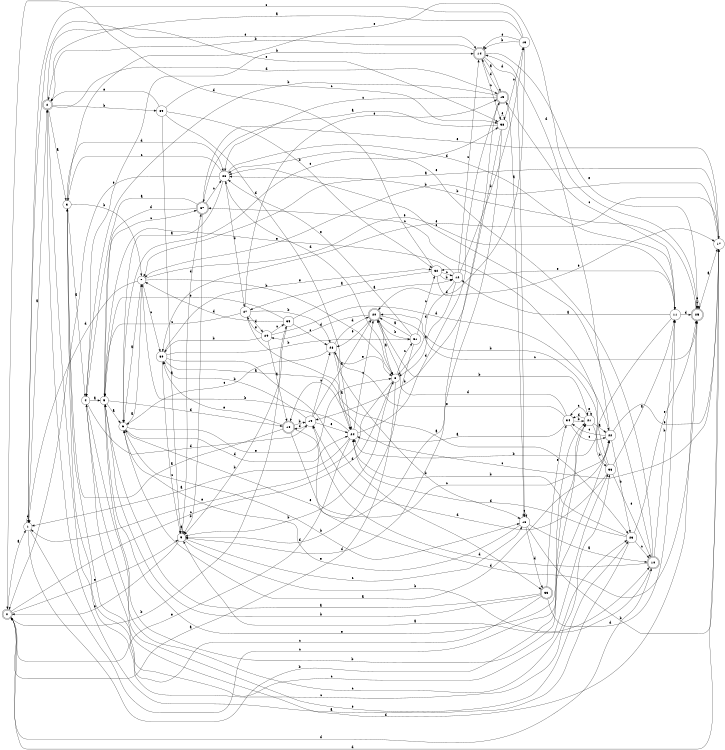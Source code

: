 digraph n32_5 {
__start0 [label="" shape="none"];

rankdir=LR;
size="8,5";

s0 [style="rounded,filled", color="black", fillcolor="white" shape="doublecircle", label="0"];
s1 [style="filled", color="black", fillcolor="white" shape="circle", label="1"];
s2 [style="rounded,filled", color="black", fillcolor="white" shape="doublecircle", label="2"];
s3 [style="filled", color="black", fillcolor="white" shape="circle", label="3"];
s4 [style="filled", color="black", fillcolor="white" shape="circle", label="4"];
s5 [style="filled", color="black", fillcolor="white" shape="circle", label="5"];
s6 [style="filled", color="black", fillcolor="white" shape="circle", label="6"];
s7 [style="filled", color="black", fillcolor="white" shape="circle", label="7"];
s8 [style="filled", color="black", fillcolor="white" shape="circle", label="8"];
s9 [style="filled", color="black", fillcolor="white" shape="circle", label="9"];
s10 [style="rounded,filled", color="black", fillcolor="white" shape="doublecircle", label="10"];
s11 [style="filled", color="black", fillcolor="white" shape="circle", label="11"];
s12 [style="filled", color="black", fillcolor="white" shape="circle", label="12"];
s13 [style="filled", color="black", fillcolor="white" shape="circle", label="13"];
s14 [style="rounded,filled", color="black", fillcolor="white" shape="doublecircle", label="14"];
s15 [style="rounded,filled", color="black", fillcolor="white" shape="doublecircle", label="15"];
s16 [style="filled", color="black", fillcolor="white" shape="circle", label="16"];
s17 [style="filled", color="black", fillcolor="white" shape="circle", label="17"];
s18 [style="rounded,filled", color="black", fillcolor="white" shape="doublecircle", label="18"];
s19 [style="filled", color="black", fillcolor="white" shape="circle", label="19"];
s20 [style="rounded,filled", color="black", fillcolor="white" shape="doublecircle", label="20"];
s21 [style="filled", color="black", fillcolor="white" shape="circle", label="21"];
s22 [style="filled", color="black", fillcolor="white" shape="circle", label="22"];
s23 [style="filled", color="black", fillcolor="white" shape="circle", label="23"];
s24 [style="filled", color="black", fillcolor="white" shape="circle", label="24"];
s25 [style="rounded,filled", color="black", fillcolor="white" shape="doublecircle", label="25"];
s26 [style="filled", color="black", fillcolor="white" shape="circle", label="26"];
s27 [style="filled", color="black", fillcolor="white" shape="circle", label="27"];
s28 [style="filled", color="black", fillcolor="white" shape="circle", label="28"];
s29 [style="filled", color="black", fillcolor="white" shape="circle", label="29"];
s30 [style="filled", color="black", fillcolor="white" shape="circle", label="30"];
s31 [style="filled", color="black", fillcolor="white" shape="circle", label="31"];
s32 [style="filled", color="black", fillcolor="white" shape="circle", label="32"];
s33 [style="rounded,filled", color="black", fillcolor="white" shape="doublecircle", label="33"];
s34 [style="filled", color="black", fillcolor="white" shape="circle", label="34"];
s35 [style="filled", color="black", fillcolor="white" shape="circle", label="35"];
s36 [style="filled", color="black", fillcolor="white" shape="circle", label="36"];
s37 [style="rounded,filled", color="black", fillcolor="white" shape="doublecircle", label="37"];
s38 [style="filled", color="black", fillcolor="white" shape="circle", label="38"];
s39 [style="filled", color="black", fillcolor="white" shape="circle", label="39"];
s0 -> s1 [label="a"];
s0 -> s35 [label="b"];
s0 -> s8 [label="c"];
s0 -> s10 [label="d"];
s0 -> s9 [label="e"];
s1 -> s2 [label="a"];
s1 -> s21 [label="b"];
s1 -> s21 [label="c"];
s1 -> s1 [label="d"];
s1 -> s14 [label="e"];
s2 -> s3 [label="a"];
s2 -> s39 [label="b"];
s2 -> s36 [label="c"];
s2 -> s15 [label="d"];
s2 -> s38 [label="e"];
s3 -> s4 [label="a"];
s3 -> s7 [label="b"];
s3 -> s36 [label="c"];
s3 -> s26 [label="d"];
s3 -> s25 [label="e"];
s4 -> s5 [label="a"];
s4 -> s14 [label="b"];
s4 -> s23 [label="c"];
s4 -> s19 [label="d"];
s4 -> s23 [label="e"];
s5 -> s6 [label="a"];
s5 -> s22 [label="b"];
s5 -> s37 [label="c"];
s5 -> s18 [label="d"];
s5 -> s21 [label="e"];
s6 -> s7 [label="a"];
s6 -> s16 [label="b"];
s6 -> s38 [label="c"];
s6 -> s24 [label="d"];
s6 -> s8 [label="e"];
s7 -> s6 [label="a"];
s7 -> s8 [label="b"];
s7 -> s30 [label="c"];
s7 -> s1 [label="d"];
s7 -> s11 [label="e"];
s8 -> s0 [label="a"];
s8 -> s9 [label="b"];
s8 -> s31 [label="c"];
s8 -> s26 [label="d"];
s8 -> s1 [label="e"];
s9 -> s9 [label="a"];
s9 -> s10 [label="b"];
s9 -> s16 [label="c"];
s9 -> s37 [label="d"];
s9 -> s0 [label="e"];
s10 -> s9 [label="a"];
s10 -> s11 [label="b"];
s10 -> s26 [label="c"];
s10 -> s19 [label="d"];
s10 -> s26 [label="e"];
s11 -> s12 [label="a"];
s11 -> s24 [label="b"];
s11 -> s15 [label="c"];
s11 -> s25 [label="d"];
s11 -> s32 [label="e"];
s12 -> s8 [label="a"];
s12 -> s13 [label="b"];
s12 -> s14 [label="c"];
s12 -> s8 [label="d"];
s12 -> s5 [label="e"];
s13 -> s2 [label="a"];
s13 -> s14 [label="b"];
s13 -> s1 [label="c"];
s13 -> s20 [label="d"];
s13 -> s14 [label="e"];
s14 -> s15 [label="a"];
s14 -> s2 [label="b"];
s14 -> s38 [label="c"];
s14 -> s16 [label="d"];
s14 -> s25 [label="e"];
s15 -> s16 [label="a"];
s15 -> s4 [label="b"];
s15 -> s26 [label="c"];
s15 -> s14 [label="d"];
s15 -> s6 [label="e"];
s16 -> s10 [label="a"];
s16 -> s17 [label="b"];
s16 -> s16 [label="c"];
s16 -> s33 [label="d"];
s16 -> s6 [label="e"];
s17 -> s7 [label="a"];
s17 -> s7 [label="b"];
s17 -> s18 [label="c"];
s17 -> s0 [label="d"];
s17 -> s30 [label="e"];
s18 -> s3 [label="a"];
s18 -> s19 [label="b"];
s18 -> s22 [label="c"];
s18 -> s25 [label="d"];
s18 -> s30 [label="e"];
s19 -> s20 [label="a"];
s19 -> s30 [label="b"];
s19 -> s28 [label="c"];
s19 -> s18 [label="d"];
s19 -> s24 [label="e"];
s20 -> s8 [label="a"];
s20 -> s21 [label="b"];
s20 -> s25 [label="c"];
s20 -> s29 [label="d"];
s20 -> s28 [label="e"];
s21 -> s22 [label="a"];
s21 -> s36 [label="b"];
s21 -> s34 [label="c"];
s21 -> s34 [label="d"];
s21 -> s21 [label="e"];
s22 -> s6 [label="a"];
s22 -> s23 [label="b"];
s22 -> s34 [label="c"];
s22 -> s14 [label="d"];
s22 -> s17 [label="e"];
s23 -> s2 [label="a"];
s23 -> s24 [label="b"];
s23 -> s10 [label="c"];
s23 -> s24 [label="d"];
s23 -> s25 [label="e"];
s24 -> s1 [label="a"];
s24 -> s7 [label="b"];
s24 -> s20 [label="c"];
s24 -> s15 [label="d"];
s24 -> s0 [label="e"];
s25 -> s17 [label="a"];
s25 -> s26 [label="b"];
s25 -> s25 [label="c"];
s25 -> s4 [label="d"];
s25 -> s25 [label="e"];
s26 -> s6 [label="a"];
s26 -> s27 [label="b"];
s26 -> s3 [label="c"];
s26 -> s11 [label="d"];
s26 -> s0 [label="e"];
s27 -> s23 [label="a"];
s27 -> s28 [label="b"];
s27 -> s5 [label="c"];
s27 -> s29 [label="d"];
s27 -> s15 [label="e"];
s28 -> s24 [label="a"];
s28 -> s16 [label="b"];
s28 -> s6 [label="c"];
s28 -> s20 [label="d"];
s28 -> s8 [label="e"];
s29 -> s18 [label="a"];
s29 -> s30 [label="b"];
s29 -> s35 [label="c"];
s29 -> s22 [label="d"];
s29 -> s27 [label="e"];
s30 -> s24 [label="a"];
s30 -> s31 [label="b"];
s30 -> s9 [label="c"];
s30 -> s33 [label="d"];
s30 -> s32 [label="e"];
s31 -> s20 [label="a"];
s31 -> s20 [label="b"];
s31 -> s32 [label="c"];
s31 -> s9 [label="d"];
s31 -> s26 [label="e"];
s32 -> s27 [label="a"];
s32 -> s12 [label="b"];
s32 -> s12 [label="c"];
s32 -> s0 [label="d"];
s32 -> s17 [label="e"];
s33 -> s5 [label="a"];
s33 -> s5 [label="b"];
s33 -> s3 [label="c"];
s33 -> s11 [label="d"];
s33 -> s34 [label="e"];
s34 -> s24 [label="a"];
s34 -> s21 [label="b"];
s34 -> s22 [label="c"];
s34 -> s20 [label="d"];
s34 -> s28 [label="e"];
s35 -> s12 [label="a"];
s35 -> s9 [label="b"];
s35 -> s28 [label="c"];
s35 -> s7 [label="d"];
s35 -> s5 [label="e"];
s36 -> s11 [label="a"];
s36 -> s20 [label="b"];
s36 -> s37 [label="c"];
s36 -> s19 [label="d"];
s36 -> s10 [label="e"];
s37 -> s4 [label="a"];
s37 -> s9 [label="b"];
s37 -> s26 [label="c"];
s37 -> s5 [label="d"];
s37 -> s17 [label="e"];
s38 -> s37 [label="a"];
s38 -> s19 [label="b"];
s38 -> s13 [label="c"];
s38 -> s9 [label="d"];
s38 -> s38 [label="e"];
s39 -> s9 [label="a"];
s39 -> s32 [label="b"];
s39 -> s38 [label="c"];
s39 -> s24 [label="d"];
s39 -> s2 [label="e"];

}